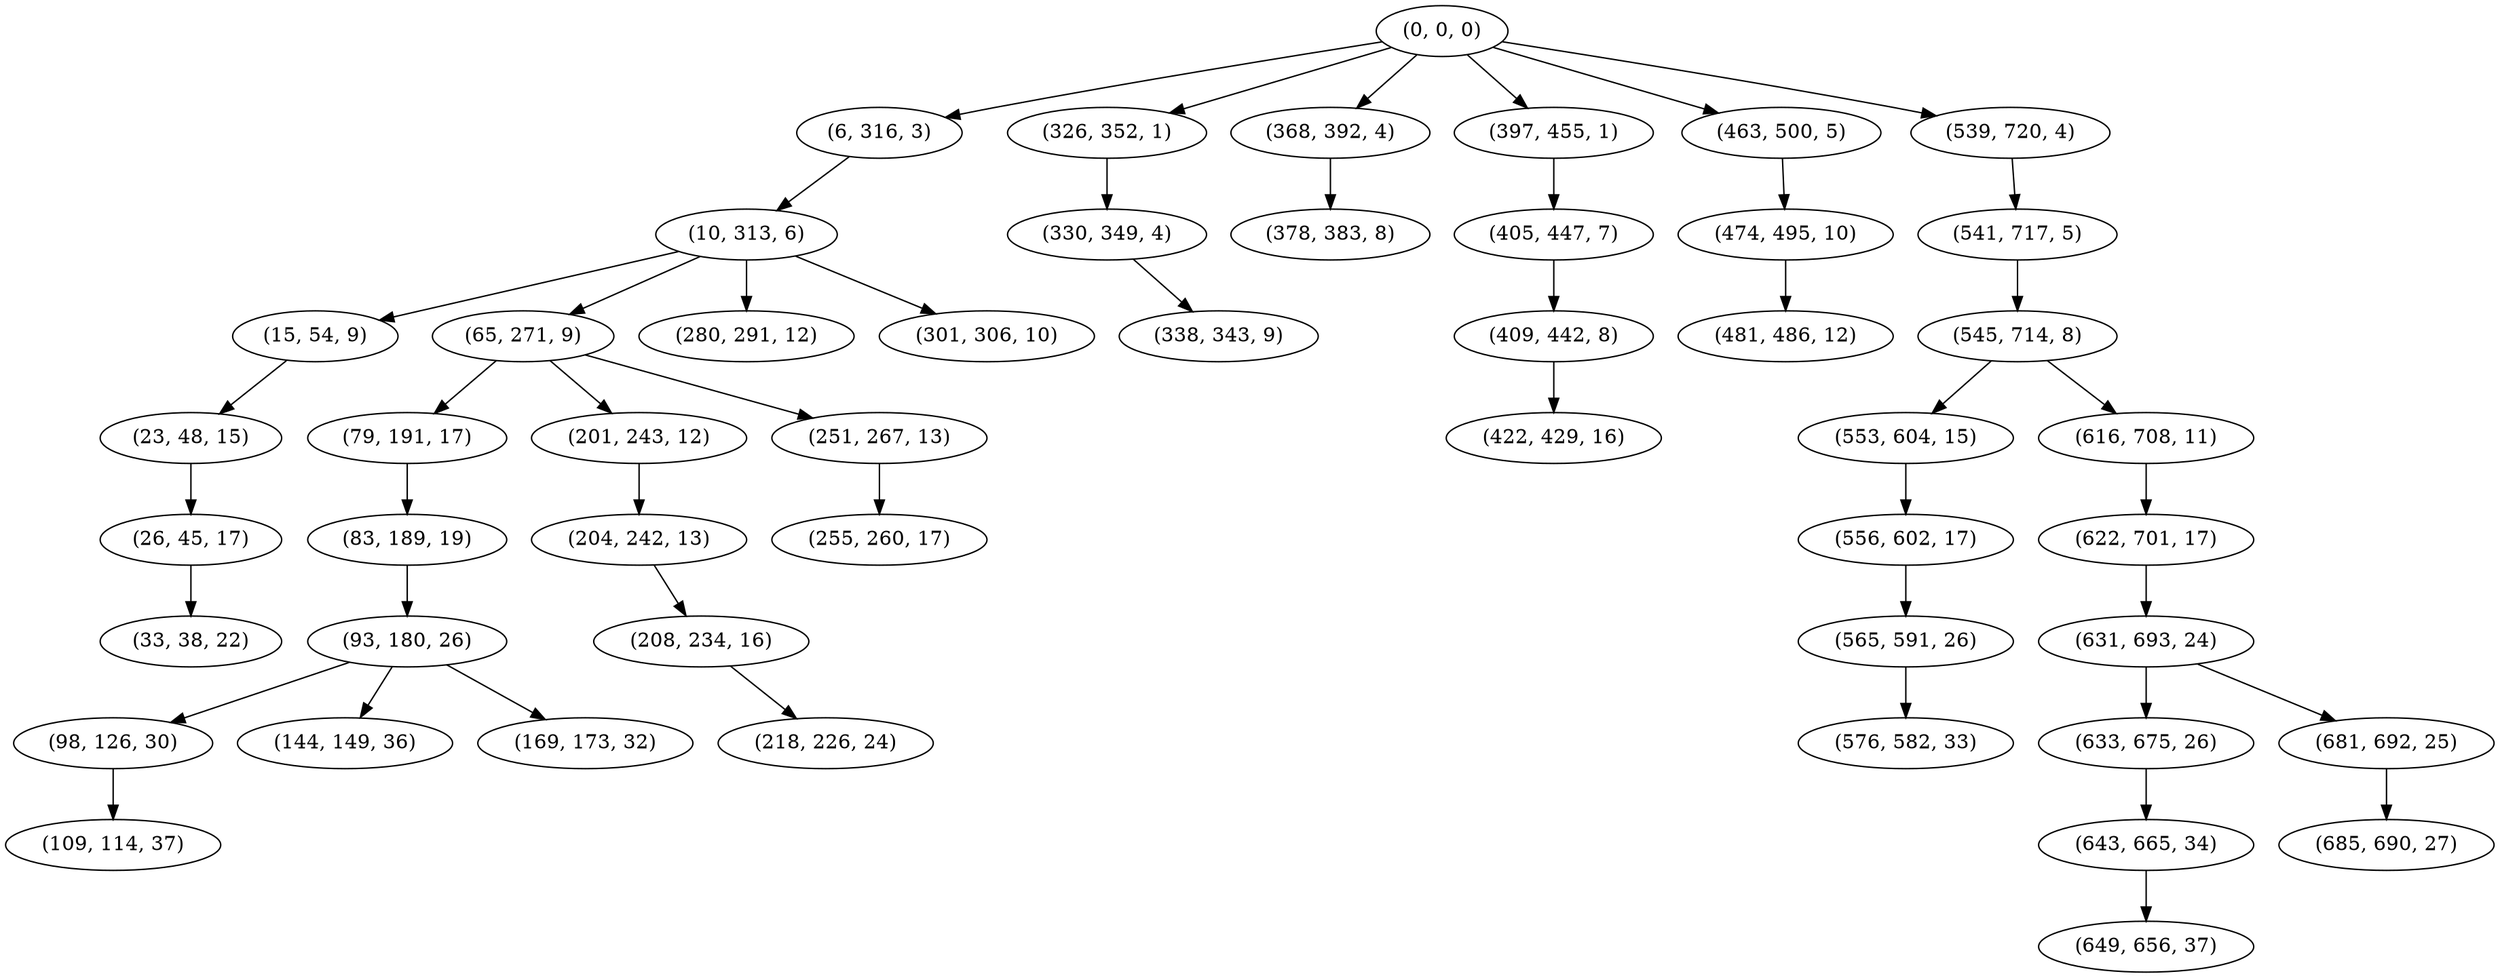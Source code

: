 digraph tree {
    "(0, 0, 0)";
    "(6, 316, 3)";
    "(10, 313, 6)";
    "(15, 54, 9)";
    "(23, 48, 15)";
    "(26, 45, 17)";
    "(33, 38, 22)";
    "(65, 271, 9)";
    "(79, 191, 17)";
    "(83, 189, 19)";
    "(93, 180, 26)";
    "(98, 126, 30)";
    "(109, 114, 37)";
    "(144, 149, 36)";
    "(169, 173, 32)";
    "(201, 243, 12)";
    "(204, 242, 13)";
    "(208, 234, 16)";
    "(218, 226, 24)";
    "(251, 267, 13)";
    "(255, 260, 17)";
    "(280, 291, 12)";
    "(301, 306, 10)";
    "(326, 352, 1)";
    "(330, 349, 4)";
    "(338, 343, 9)";
    "(368, 392, 4)";
    "(378, 383, 8)";
    "(397, 455, 1)";
    "(405, 447, 7)";
    "(409, 442, 8)";
    "(422, 429, 16)";
    "(463, 500, 5)";
    "(474, 495, 10)";
    "(481, 486, 12)";
    "(539, 720, 4)";
    "(541, 717, 5)";
    "(545, 714, 8)";
    "(553, 604, 15)";
    "(556, 602, 17)";
    "(565, 591, 26)";
    "(576, 582, 33)";
    "(616, 708, 11)";
    "(622, 701, 17)";
    "(631, 693, 24)";
    "(633, 675, 26)";
    "(643, 665, 34)";
    "(649, 656, 37)";
    "(681, 692, 25)";
    "(685, 690, 27)";
    "(0, 0, 0)" -> "(6, 316, 3)";
    "(0, 0, 0)" -> "(326, 352, 1)";
    "(0, 0, 0)" -> "(368, 392, 4)";
    "(0, 0, 0)" -> "(397, 455, 1)";
    "(0, 0, 0)" -> "(463, 500, 5)";
    "(0, 0, 0)" -> "(539, 720, 4)";
    "(6, 316, 3)" -> "(10, 313, 6)";
    "(10, 313, 6)" -> "(15, 54, 9)";
    "(10, 313, 6)" -> "(65, 271, 9)";
    "(10, 313, 6)" -> "(280, 291, 12)";
    "(10, 313, 6)" -> "(301, 306, 10)";
    "(15, 54, 9)" -> "(23, 48, 15)";
    "(23, 48, 15)" -> "(26, 45, 17)";
    "(26, 45, 17)" -> "(33, 38, 22)";
    "(65, 271, 9)" -> "(79, 191, 17)";
    "(65, 271, 9)" -> "(201, 243, 12)";
    "(65, 271, 9)" -> "(251, 267, 13)";
    "(79, 191, 17)" -> "(83, 189, 19)";
    "(83, 189, 19)" -> "(93, 180, 26)";
    "(93, 180, 26)" -> "(98, 126, 30)";
    "(93, 180, 26)" -> "(144, 149, 36)";
    "(93, 180, 26)" -> "(169, 173, 32)";
    "(98, 126, 30)" -> "(109, 114, 37)";
    "(201, 243, 12)" -> "(204, 242, 13)";
    "(204, 242, 13)" -> "(208, 234, 16)";
    "(208, 234, 16)" -> "(218, 226, 24)";
    "(251, 267, 13)" -> "(255, 260, 17)";
    "(326, 352, 1)" -> "(330, 349, 4)";
    "(330, 349, 4)" -> "(338, 343, 9)";
    "(368, 392, 4)" -> "(378, 383, 8)";
    "(397, 455, 1)" -> "(405, 447, 7)";
    "(405, 447, 7)" -> "(409, 442, 8)";
    "(409, 442, 8)" -> "(422, 429, 16)";
    "(463, 500, 5)" -> "(474, 495, 10)";
    "(474, 495, 10)" -> "(481, 486, 12)";
    "(539, 720, 4)" -> "(541, 717, 5)";
    "(541, 717, 5)" -> "(545, 714, 8)";
    "(545, 714, 8)" -> "(553, 604, 15)";
    "(545, 714, 8)" -> "(616, 708, 11)";
    "(553, 604, 15)" -> "(556, 602, 17)";
    "(556, 602, 17)" -> "(565, 591, 26)";
    "(565, 591, 26)" -> "(576, 582, 33)";
    "(616, 708, 11)" -> "(622, 701, 17)";
    "(622, 701, 17)" -> "(631, 693, 24)";
    "(631, 693, 24)" -> "(633, 675, 26)";
    "(631, 693, 24)" -> "(681, 692, 25)";
    "(633, 675, 26)" -> "(643, 665, 34)";
    "(643, 665, 34)" -> "(649, 656, 37)";
    "(681, 692, 25)" -> "(685, 690, 27)";
}
